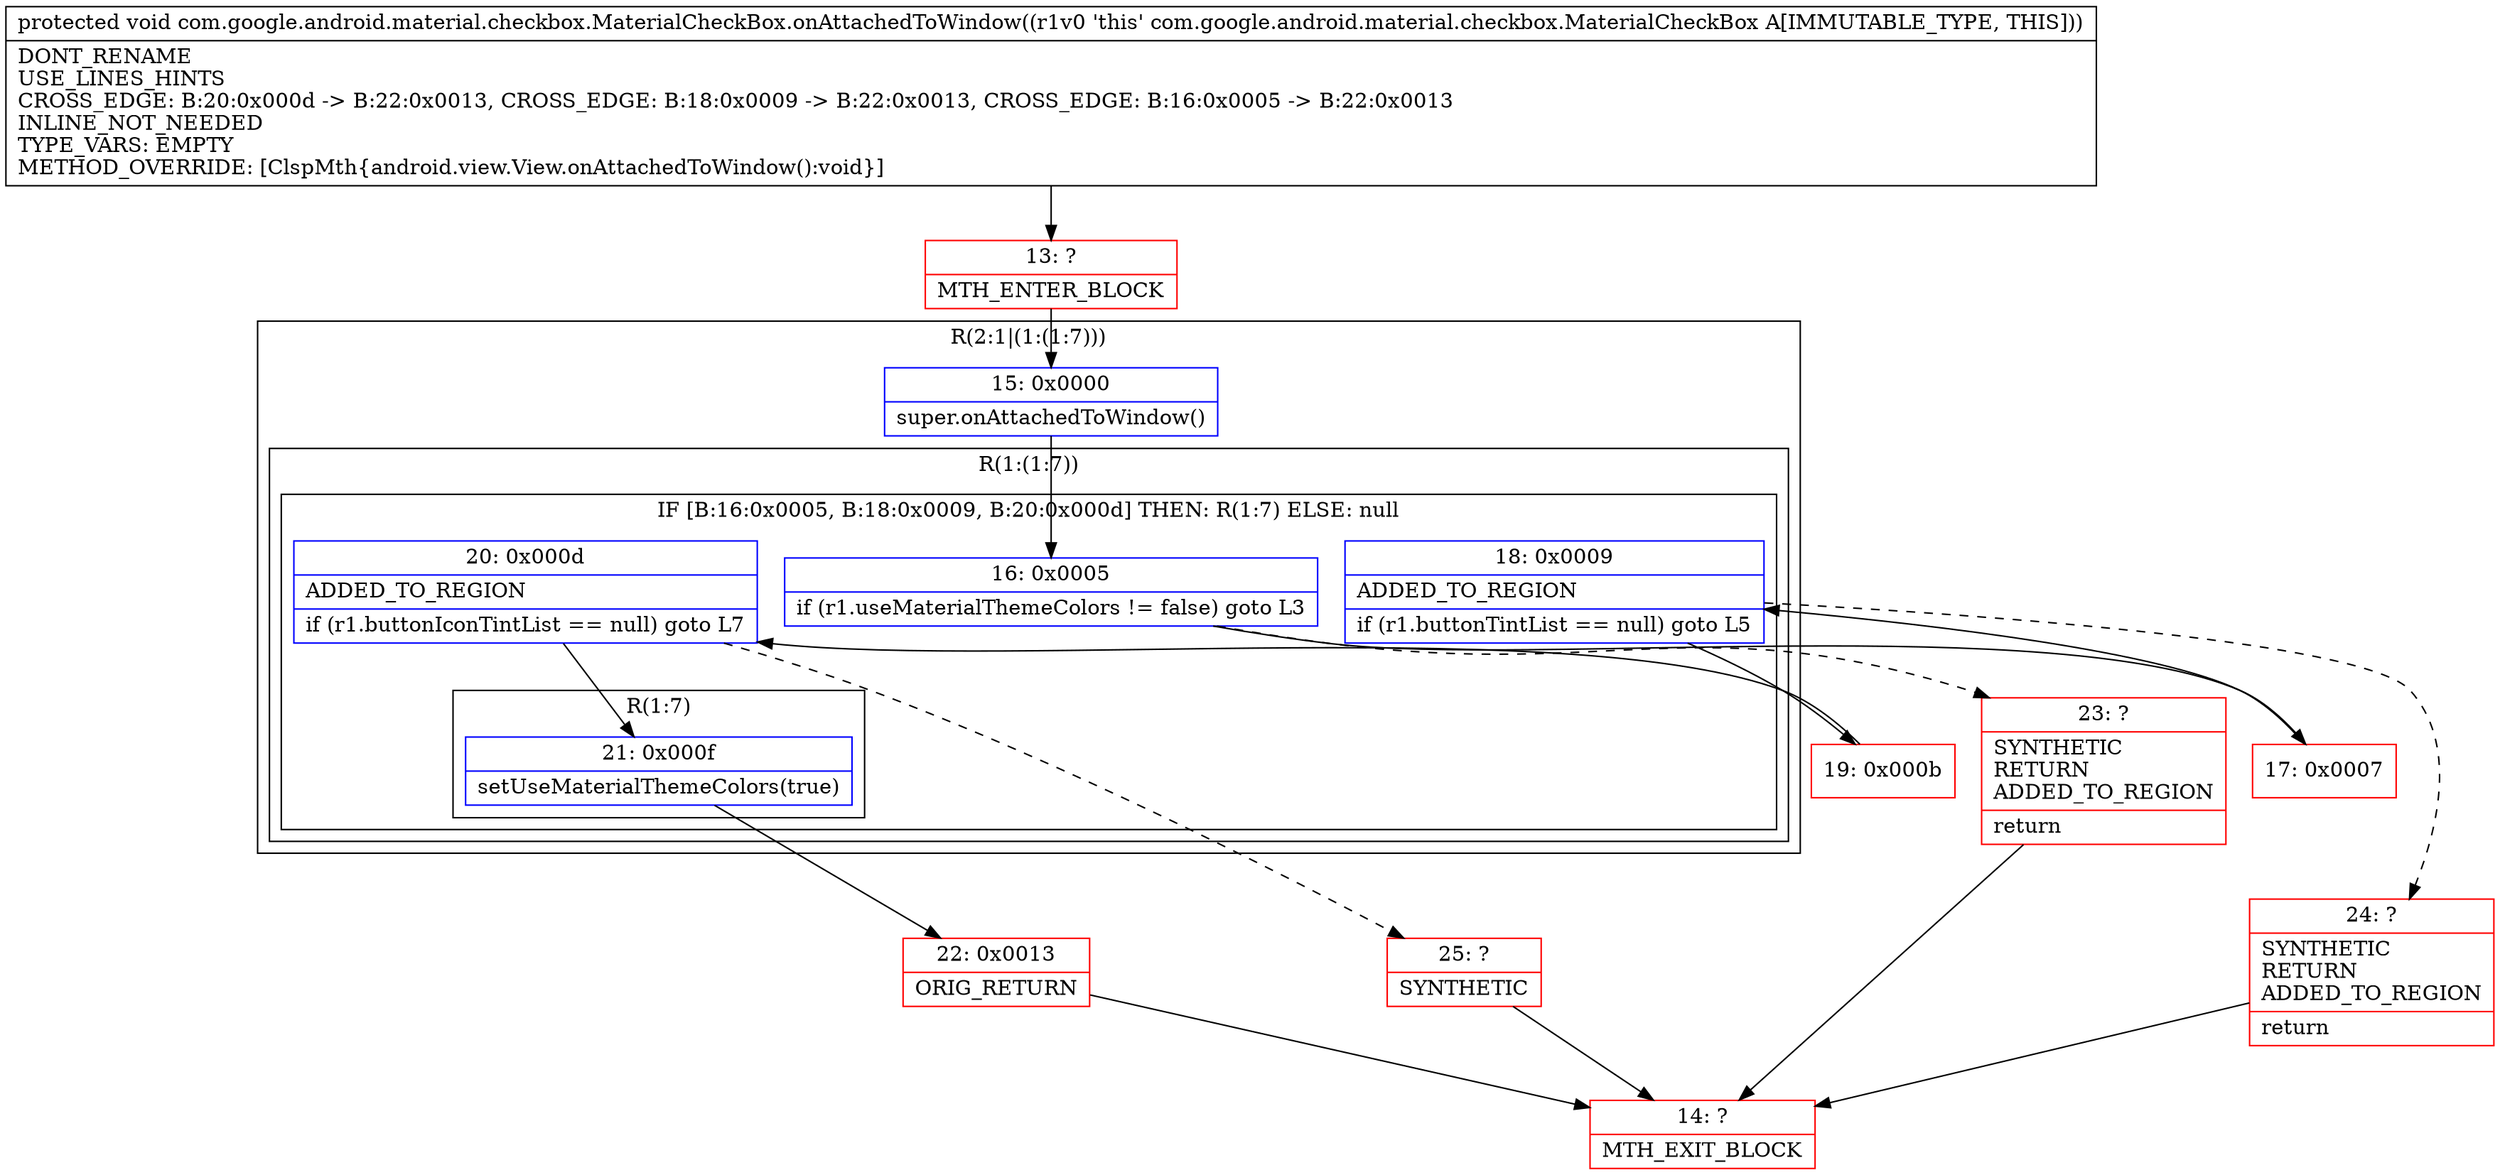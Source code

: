 digraph "CFG forcom.google.android.material.checkbox.MaterialCheckBox.onAttachedToWindow()V" {
subgraph cluster_Region_897341511 {
label = "R(2:1|(1:(1:7)))";
node [shape=record,color=blue];
Node_15 [shape=record,label="{15\:\ 0x0000|super.onAttachedToWindow()\l}"];
subgraph cluster_Region_1751182603 {
label = "R(1:(1:7))";
node [shape=record,color=blue];
subgraph cluster_IfRegion_159170448 {
label = "IF [B:16:0x0005, B:18:0x0009, B:20:0x000d] THEN: R(1:7) ELSE: null";
node [shape=record,color=blue];
Node_16 [shape=record,label="{16\:\ 0x0005|if (r1.useMaterialThemeColors != false) goto L3\l}"];
Node_18 [shape=record,label="{18\:\ 0x0009|ADDED_TO_REGION\l|if (r1.buttonTintList == null) goto L5\l}"];
Node_20 [shape=record,label="{20\:\ 0x000d|ADDED_TO_REGION\l|if (r1.buttonIconTintList == null) goto L7\l}"];
subgraph cluster_Region_710218471 {
label = "R(1:7)";
node [shape=record,color=blue];
Node_21 [shape=record,label="{21\:\ 0x000f|setUseMaterialThemeColors(true)\l}"];
}
}
}
}
Node_13 [shape=record,color=red,label="{13\:\ ?|MTH_ENTER_BLOCK\l}"];
Node_17 [shape=record,color=red,label="{17\:\ 0x0007}"];
Node_19 [shape=record,color=red,label="{19\:\ 0x000b}"];
Node_22 [shape=record,color=red,label="{22\:\ 0x0013|ORIG_RETURN\l}"];
Node_14 [shape=record,color=red,label="{14\:\ ?|MTH_EXIT_BLOCK\l}"];
Node_25 [shape=record,color=red,label="{25\:\ ?|SYNTHETIC\l}"];
Node_24 [shape=record,color=red,label="{24\:\ ?|SYNTHETIC\lRETURN\lADDED_TO_REGION\l|return\l}"];
Node_23 [shape=record,color=red,label="{23\:\ ?|SYNTHETIC\lRETURN\lADDED_TO_REGION\l|return\l}"];
MethodNode[shape=record,label="{protected void com.google.android.material.checkbox.MaterialCheckBox.onAttachedToWindow((r1v0 'this' com.google.android.material.checkbox.MaterialCheckBox A[IMMUTABLE_TYPE, THIS]))  | DONT_RENAME\lUSE_LINES_HINTS\lCROSS_EDGE: B:20:0x000d \-\> B:22:0x0013, CROSS_EDGE: B:18:0x0009 \-\> B:22:0x0013, CROSS_EDGE: B:16:0x0005 \-\> B:22:0x0013\lINLINE_NOT_NEEDED\lTYPE_VARS: EMPTY\lMETHOD_OVERRIDE: [ClspMth\{android.view.View.onAttachedToWindow():void\}]\l}"];
MethodNode -> Node_13;Node_15 -> Node_16;
Node_16 -> Node_17;
Node_16 -> Node_23[style=dashed];
Node_18 -> Node_19;
Node_18 -> Node_24[style=dashed];
Node_20 -> Node_21;
Node_20 -> Node_25[style=dashed];
Node_21 -> Node_22;
Node_13 -> Node_15;
Node_17 -> Node_18;
Node_19 -> Node_20;
Node_22 -> Node_14;
Node_25 -> Node_14;
Node_24 -> Node_14;
Node_23 -> Node_14;
}

